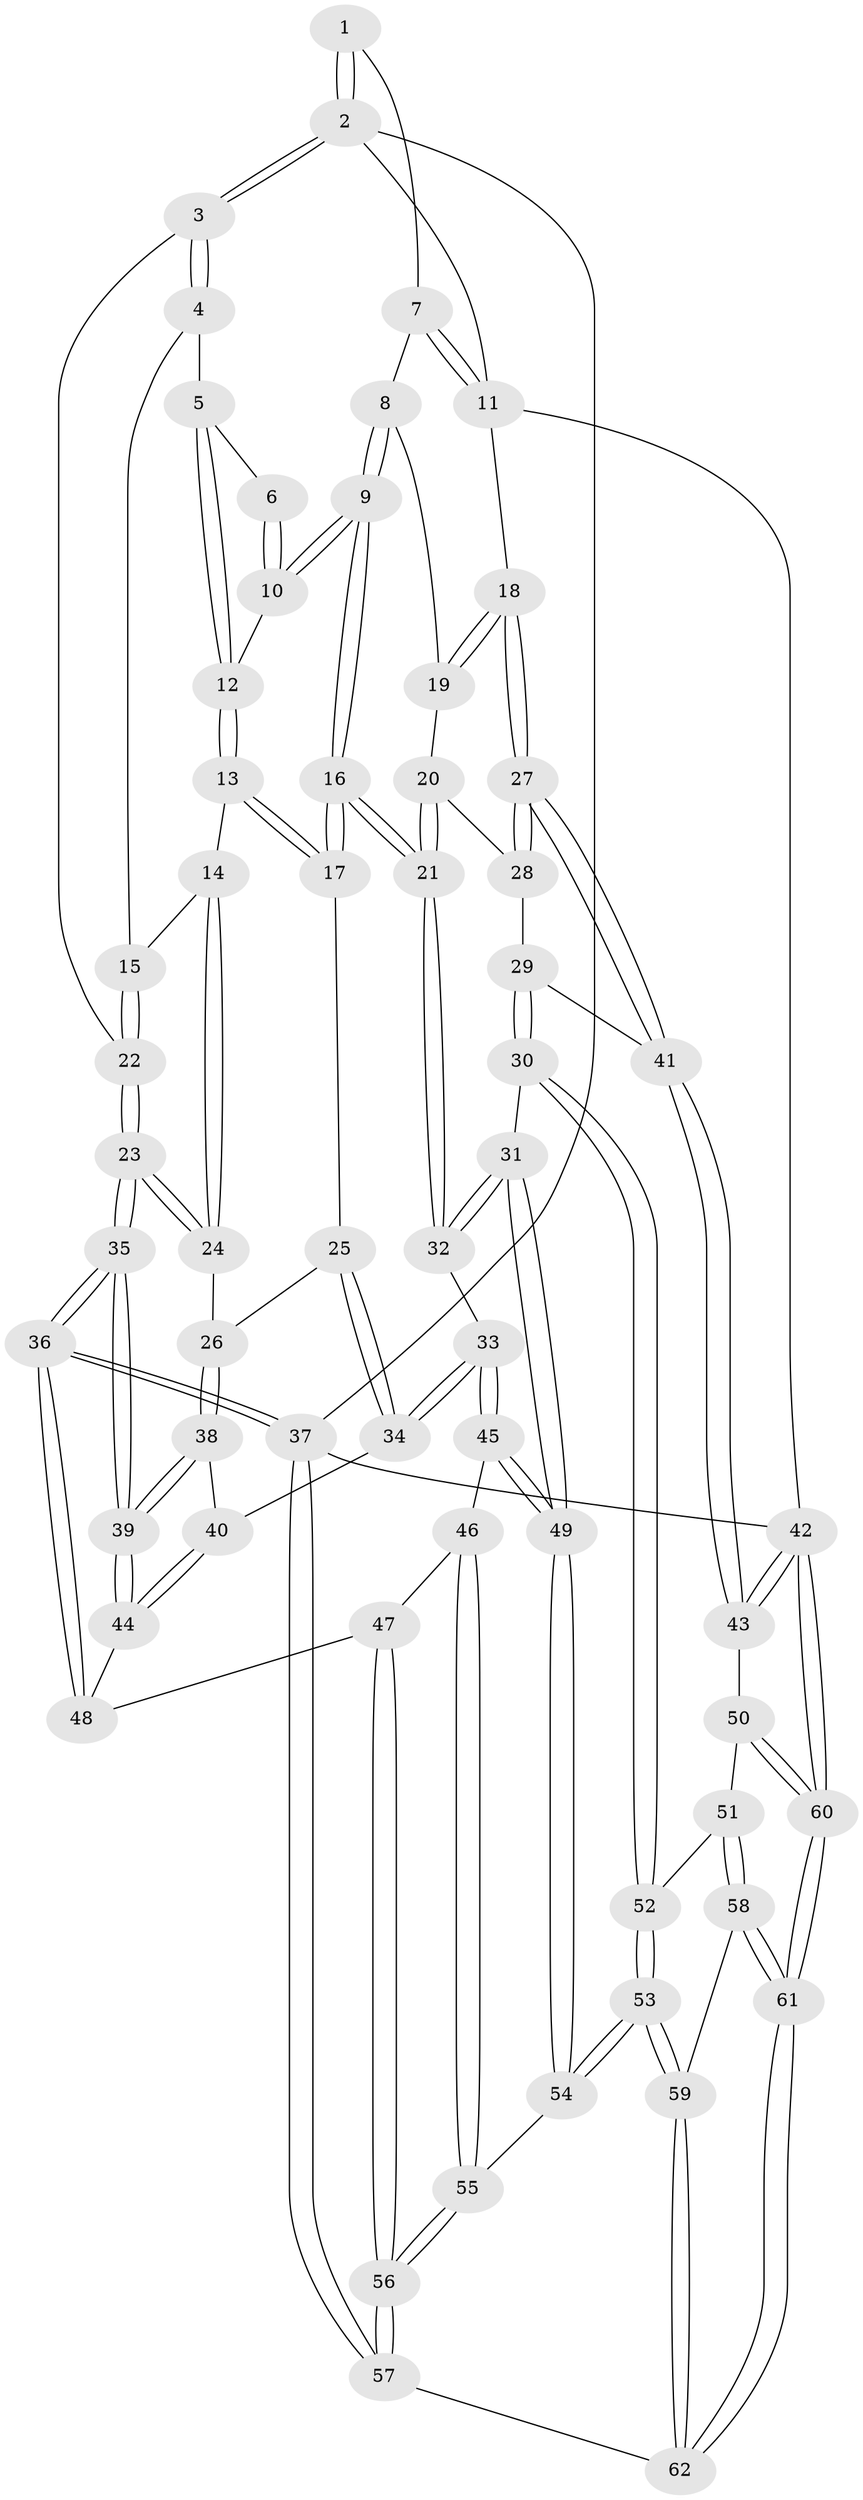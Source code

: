 // Generated by graph-tools (version 1.1) at 2025/38/03/09/25 02:38:55]
// undirected, 62 vertices, 152 edges
graph export_dot {
graph [start="1"]
  node [color=gray90,style=filled];
  1 [pos="+0.3492487604260913+0"];
  2 [pos="+0+0"];
  3 [pos="+0+0"];
  4 [pos="+0.18796565759159858+0.18253050127916526"];
  5 [pos="+0.24236767585518776+0.17240721908411308"];
  6 [pos="+0.3473618213753376+0"];
  7 [pos="+0.7634016743478412+0"];
  8 [pos="+0.6361483831391792+0.18329192966177377"];
  9 [pos="+0.5900582629018972+0.2316966112381085"];
  10 [pos="+0.5141385118044339+0.20647937163979896"];
  11 [pos="+1+0"];
  12 [pos="+0.3316760708108399+0.23943055669224428"];
  13 [pos="+0.3211543753714898+0.3643235584272463"];
  14 [pos="+0.1451109576006468+0.3369654673310891"];
  15 [pos="+0.14647365455685374+0.3066925794475137"];
  16 [pos="+0.5934997934694474+0.3793001277567365"];
  17 [pos="+0.3246291016111453+0.3731058847462067"];
  18 [pos="+1+0.15645982777300108"];
  19 [pos="+0.8914338629846175+0.273495033735486"];
  20 [pos="+0.8218639839980827+0.3822996465101403"];
  21 [pos="+0.6061417781928599+0.4209068928054448"];
  22 [pos="+0+0.13704165484034248"];
  23 [pos="+0+0.3671301466799443"];
  24 [pos="+0.12063622859830053+0.38421734095999865"];
  25 [pos="+0.3149107063084921+0.4235228352589712"];
  26 [pos="+0.14483032989228045+0.451782658828096"];
  27 [pos="+1+0.4350233313011027"];
  28 [pos="+0.8462771981511098+0.4186696736742752"];
  29 [pos="+0.8576981069047664+0.4992912080637614"];
  30 [pos="+0.7083851576997614+0.6244596690612839"];
  31 [pos="+0.6210227846757441+0.5585237239739312"];
  32 [pos="+0.5961208751383672+0.5356961309032064"];
  33 [pos="+0.4674956666114467+0.5898759509534061"];
  34 [pos="+0.36266243450652463+0.5698173444230409"];
  35 [pos="+0+0.7958583483374101"];
  36 [pos="+0+1"];
  37 [pos="+0+1"];
  38 [pos="+0.1428179924162318+0.4729172823674168"];
  39 [pos="+0+0.6911881415792186"];
  40 [pos="+0.32313713194570487+0.5872945753508299"];
  41 [pos="+1+0.5377374094710177"];
  42 [pos="+1+1"];
  43 [pos="+1+0.7152057240836599"];
  44 [pos="+0.29991135263983293+0.610654050336337"];
  45 [pos="+0.46195159006539405+0.6251903666476588"];
  46 [pos="+0.41667655982894164+0.7506205585886595"];
  47 [pos="+0.3798931104444229+0.7852513566684213"];
  48 [pos="+0.2819883411495694+0.7946620672888993"];
  49 [pos="+0.5387249182352001+0.8187511745772136"];
  50 [pos="+0.9791286618484675+0.7474539842766418"];
  51 [pos="+0.8323237814971719+0.7536666534282639"];
  52 [pos="+0.7713489040919952+0.7210394428138643"];
  53 [pos="+0.5863390613604497+0.8769964342076279"];
  54 [pos="+0.5423525330641827+0.8564515946672199"];
  55 [pos="+0.5394214938832784+0.8564868554092285"];
  56 [pos="+0.43036859012640827+0.8964331782358487"];
  57 [pos="+0.2214816118156864+1"];
  58 [pos="+0.8089722132721693+0.8794122860292177"];
  59 [pos="+0.5995786380794809+0.9453031135635162"];
  60 [pos="+0.8409824718522704+1"];
  61 [pos="+0.7674630631836851+1"];
  62 [pos="+0.6290017593942869+1"];
  1 -- 2;
  1 -- 2;
  1 -- 7;
  2 -- 3;
  2 -- 3;
  2 -- 11;
  2 -- 37;
  3 -- 4;
  3 -- 4;
  3 -- 22;
  4 -- 5;
  4 -- 15;
  5 -- 6;
  5 -- 12;
  5 -- 12;
  6 -- 10;
  6 -- 10;
  7 -- 8;
  7 -- 11;
  7 -- 11;
  8 -- 9;
  8 -- 9;
  8 -- 19;
  9 -- 10;
  9 -- 10;
  9 -- 16;
  9 -- 16;
  10 -- 12;
  11 -- 18;
  11 -- 42;
  12 -- 13;
  12 -- 13;
  13 -- 14;
  13 -- 17;
  13 -- 17;
  14 -- 15;
  14 -- 24;
  14 -- 24;
  15 -- 22;
  15 -- 22;
  16 -- 17;
  16 -- 17;
  16 -- 21;
  16 -- 21;
  17 -- 25;
  18 -- 19;
  18 -- 19;
  18 -- 27;
  18 -- 27;
  19 -- 20;
  20 -- 21;
  20 -- 21;
  20 -- 28;
  21 -- 32;
  21 -- 32;
  22 -- 23;
  22 -- 23;
  23 -- 24;
  23 -- 24;
  23 -- 35;
  23 -- 35;
  24 -- 26;
  25 -- 26;
  25 -- 34;
  25 -- 34;
  26 -- 38;
  26 -- 38;
  27 -- 28;
  27 -- 28;
  27 -- 41;
  27 -- 41;
  28 -- 29;
  29 -- 30;
  29 -- 30;
  29 -- 41;
  30 -- 31;
  30 -- 52;
  30 -- 52;
  31 -- 32;
  31 -- 32;
  31 -- 49;
  31 -- 49;
  32 -- 33;
  33 -- 34;
  33 -- 34;
  33 -- 45;
  33 -- 45;
  34 -- 40;
  35 -- 36;
  35 -- 36;
  35 -- 39;
  35 -- 39;
  36 -- 37;
  36 -- 37;
  36 -- 48;
  36 -- 48;
  37 -- 57;
  37 -- 57;
  37 -- 42;
  38 -- 39;
  38 -- 39;
  38 -- 40;
  39 -- 44;
  39 -- 44;
  40 -- 44;
  40 -- 44;
  41 -- 43;
  41 -- 43;
  42 -- 43;
  42 -- 43;
  42 -- 60;
  42 -- 60;
  43 -- 50;
  44 -- 48;
  45 -- 46;
  45 -- 49;
  45 -- 49;
  46 -- 47;
  46 -- 55;
  46 -- 55;
  47 -- 48;
  47 -- 56;
  47 -- 56;
  49 -- 54;
  49 -- 54;
  50 -- 51;
  50 -- 60;
  50 -- 60;
  51 -- 52;
  51 -- 58;
  51 -- 58;
  52 -- 53;
  52 -- 53;
  53 -- 54;
  53 -- 54;
  53 -- 59;
  53 -- 59;
  54 -- 55;
  55 -- 56;
  55 -- 56;
  56 -- 57;
  56 -- 57;
  57 -- 62;
  58 -- 59;
  58 -- 61;
  58 -- 61;
  59 -- 62;
  59 -- 62;
  60 -- 61;
  60 -- 61;
  61 -- 62;
  61 -- 62;
}
